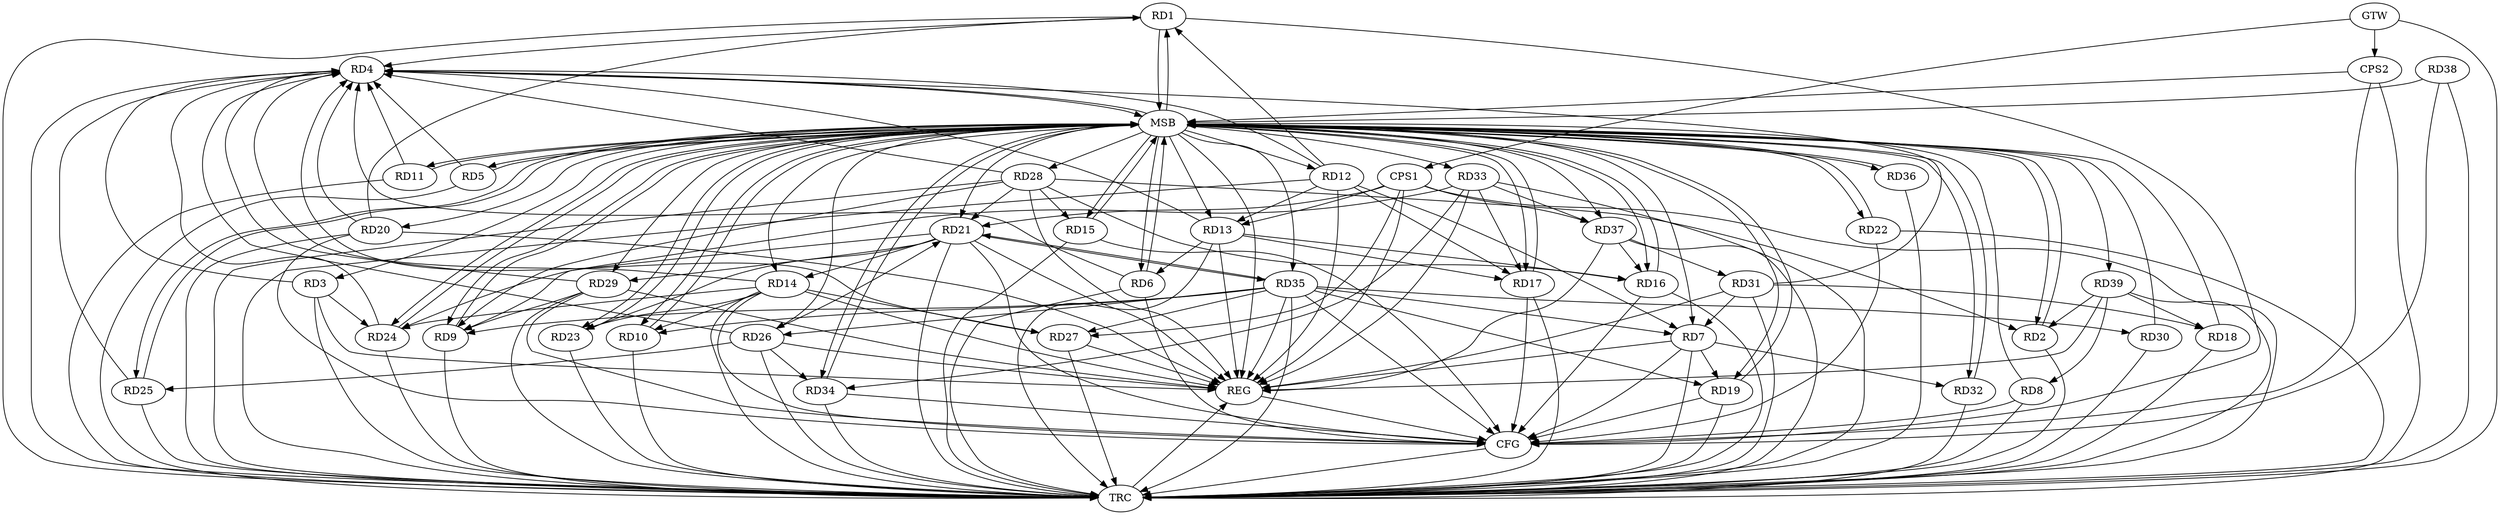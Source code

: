 strict digraph G {
  RD1 [ label="RD1" ];
  RD2 [ label="RD2" ];
  RD3 [ label="RD3" ];
  RD4 [ label="RD4" ];
  RD5 [ label="RD5" ];
  RD6 [ label="RD6" ];
  RD7 [ label="RD7" ];
  RD8 [ label="RD8" ];
  RD9 [ label="RD9" ];
  RD10 [ label="RD10" ];
  RD11 [ label="RD11" ];
  RD12 [ label="RD12" ];
  RD13 [ label="RD13" ];
  RD14 [ label="RD14" ];
  RD15 [ label="RD15" ];
  RD16 [ label="RD16" ];
  RD17 [ label="RD17" ];
  RD18 [ label="RD18" ];
  RD19 [ label="RD19" ];
  RD20 [ label="RD20" ];
  RD21 [ label="RD21" ];
  RD22 [ label="RD22" ];
  RD23 [ label="RD23" ];
  RD24 [ label="RD24" ];
  RD25 [ label="RD25" ];
  RD26 [ label="RD26" ];
  RD27 [ label="RD27" ];
  RD28 [ label="RD28" ];
  RD29 [ label="RD29" ];
  RD30 [ label="RD30" ];
  RD31 [ label="RD31" ];
  RD32 [ label="RD32" ];
  RD33 [ label="RD33" ];
  RD34 [ label="RD34" ];
  RD35 [ label="RD35" ];
  RD36 [ label="RD36" ];
  RD37 [ label="RD37" ];
  RD38 [ label="RD38" ];
  RD39 [ label="RD39" ];
  CPS1 [ label="CPS1" ];
  CPS2 [ label="CPS2" ];
  GTW [ label="GTW" ];
  REG [ label="REG" ];
  MSB [ label="MSB" ];
  CFG [ label="CFG" ];
  TRC [ label="TRC" ];
  RD12 -> RD1;
  RD20 -> RD1;
  RD28 -> RD2;
  RD39 -> RD2;
  RD3 -> RD24;
  RD12 -> RD4;
  RD14 -> RD4;
  RD29 -> RD4;
  RD31 -> RD4;
  RD13 -> RD6;
  RD12 -> RD7;
  RD7 -> RD19;
  RD31 -> RD7;
  RD7 -> RD32;
  RD35 -> RD7;
  RD39 -> RD8;
  RD28 -> RD9;
  RD29 -> RD9;
  RD33 -> RD9;
  RD35 -> RD9;
  RD14 -> RD10;
  RD35 -> RD10;
  RD12 -> RD13;
  RD12 -> RD17;
  RD13 -> RD16;
  RD13 -> RD17;
  RD21 -> RD14;
  RD14 -> RD23;
  RD14 -> RD24;
  RD14 -> RD27;
  RD28 -> RD15;
  RD28 -> RD16;
  RD37 -> RD16;
  RD33 -> RD17;
  RD31 -> RD18;
  RD39 -> RD18;
  RD35 -> RD19;
  RD21 -> RD23;
  RD21 -> RD24;
  RD26 -> RD21;
  RD28 -> RD21;
  RD21 -> RD29;
  RD21 -> RD35;
  RD35 -> RD21;
  RD26 -> RD25;
  RD26 -> RD34;
  RD35 -> RD26;
  RD35 -> RD27;
  RD35 -> RD30;
  RD37 -> RD31;
  RD33 -> RD34;
  RD33 -> RD37;
  CPS1 -> RD13;
  CPS1 -> RD21;
  CPS1 -> RD27;
  CPS1 -> RD37;
  GTW -> CPS1;
  GTW -> CPS2;
  RD3 -> REG;
  RD7 -> REG;
  RD12 -> REG;
  RD13 -> REG;
  RD14 -> REG;
  RD20 -> REG;
  RD21 -> REG;
  RD26 -> REG;
  RD27 -> REG;
  RD28 -> REG;
  RD29 -> REG;
  RD31 -> REG;
  RD33 -> REG;
  RD35 -> REG;
  RD37 -> REG;
  RD39 -> REG;
  CPS1 -> REG;
  RD1 -> MSB;
  MSB -> RD10;
  MSB -> RD11;
  MSB -> RD34;
  MSB -> REG;
  RD2 -> MSB;
  MSB -> RD12;
  MSB -> RD19;
  MSB -> RD23;
  MSB -> RD28;
  RD4 -> MSB;
  MSB -> RD14;
  MSB -> RD24;
  RD5 -> MSB;
  MSB -> RD39;
  RD6 -> MSB;
  MSB -> RD33;
  MSB -> RD36;
  RD8 -> MSB;
  MSB -> RD13;
  MSB -> RD20;
  MSB -> RD22;
  MSB -> RD37;
  RD9 -> MSB;
  MSB -> RD25;
  RD10 -> MSB;
  MSB -> RD7;
  MSB -> RD9;
  MSB -> RD15;
  MSB -> RD29;
  MSB -> RD35;
  RD11 -> MSB;
  MSB -> RD5;
  MSB -> RD32;
  RD15 -> MSB;
  MSB -> RD6;
  RD16 -> MSB;
  RD17 -> MSB;
  MSB -> RD26;
  RD18 -> MSB;
  RD19 -> MSB;
  MSB -> RD1;
  MSB -> RD4;
  MSB -> RD16;
  RD22 -> MSB;
  MSB -> RD2;
  MSB -> RD17;
  MSB -> RD21;
  RD23 -> MSB;
  RD24 -> MSB;
  RD25 -> MSB;
  RD30 -> MSB;
  RD32 -> MSB;
  RD34 -> MSB;
  MSB -> RD3;
  RD36 -> MSB;
  RD38 -> MSB;
  CPS2 -> MSB;
  RD16 -> CFG;
  RD21 -> CFG;
  RD22 -> CFG;
  RD20 -> CFG;
  RD19 -> CFG;
  RD8 -> CFG;
  RD35 -> CFG;
  RD34 -> CFG;
  CPS2 -> CFG;
  RD15 -> CFG;
  RD1 -> CFG;
  RD7 -> CFG;
  RD17 -> CFG;
  RD14 -> CFG;
  RD38 -> CFG;
  RD29 -> CFG;
  RD6 -> CFG;
  REG -> CFG;
  RD1 -> TRC;
  RD2 -> TRC;
  RD3 -> TRC;
  RD4 -> TRC;
  RD5 -> TRC;
  RD6 -> TRC;
  RD7 -> TRC;
  RD8 -> TRC;
  RD9 -> TRC;
  RD10 -> TRC;
  RD11 -> TRC;
  RD12 -> TRC;
  RD13 -> TRC;
  RD14 -> TRC;
  RD15 -> TRC;
  RD16 -> TRC;
  RD17 -> TRC;
  RD18 -> TRC;
  RD19 -> TRC;
  RD20 -> TRC;
  RD21 -> TRC;
  RD22 -> TRC;
  RD23 -> TRC;
  RD24 -> TRC;
  RD25 -> TRC;
  RD26 -> TRC;
  RD27 -> TRC;
  RD28 -> TRC;
  RD29 -> TRC;
  RD30 -> TRC;
  RD31 -> TRC;
  RD32 -> TRC;
  RD33 -> TRC;
  RD34 -> TRC;
  RD35 -> TRC;
  RD36 -> TRC;
  RD37 -> TRC;
  RD38 -> TRC;
  RD39 -> TRC;
  CPS1 -> TRC;
  CPS2 -> TRC;
  GTW -> TRC;
  CFG -> TRC;
  TRC -> REG;
  RD11 -> RD4;
  RD3 -> RD4;
  RD5 -> RD4;
  RD1 -> RD4;
  RD20 -> RD4;
  RD13 -> RD4;
  RD26 -> RD4;
  RD28 -> RD4;
  RD24 -> RD4;
  RD25 -> RD4;
  RD6 -> RD4;
  RD27 -> RD4;
}
